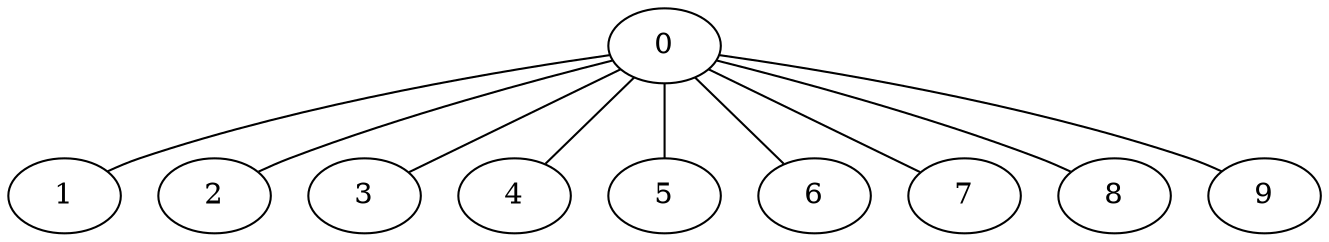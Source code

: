 strict graph {
0;
1;
2;
3;
4;
5;
6;
7;
8;
9;
0 -- 1;
0 -- 2;
0 -- 3;
0 -- 4;
0 -- 5;
0 -- 6;
0 -- 7;
0 -- 8;
0 -- 9;
}
